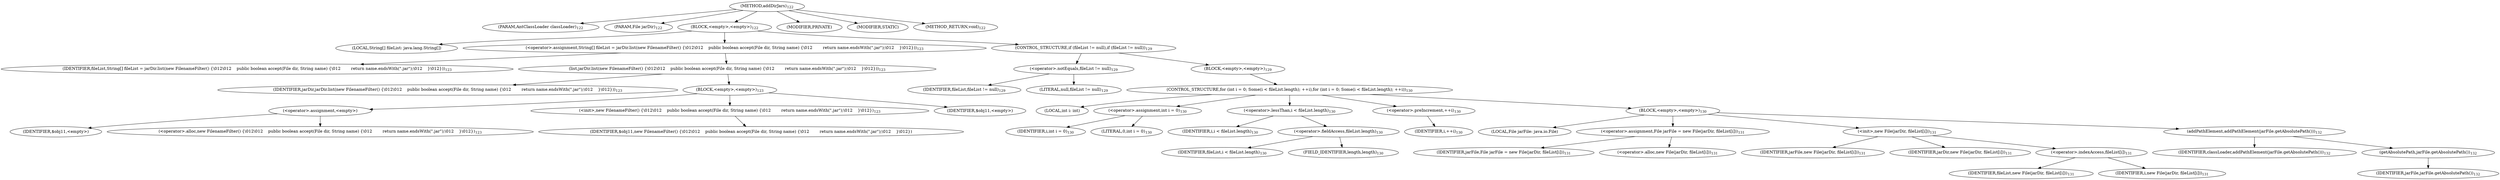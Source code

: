 digraph "addDirJars" {  
"235" [label = <(METHOD,addDirJars)<SUB>122</SUB>> ]
"236" [label = <(PARAM,AntClassLoader classLoader)<SUB>122</SUB>> ]
"237" [label = <(PARAM,File jarDir)<SUB>122</SUB>> ]
"238" [label = <(BLOCK,&lt;empty&gt;,&lt;empty&gt;)<SUB>122</SUB>> ]
"239" [label = <(LOCAL,String[] fileList: java.lang.String[])> ]
"240" [label = <(&lt;operator&gt;.assignment,String[] fileList = jarDir.list(new FilenameFilter() {\012\012    public boolean accept(File dir, String name) {\012        return name.endsWith(&quot;.jar&quot;);\012    }\012}))<SUB>123</SUB>> ]
"241" [label = <(IDENTIFIER,fileList,String[] fileList = jarDir.list(new FilenameFilter() {\012\012    public boolean accept(File dir, String name) {\012        return name.endsWith(&quot;.jar&quot;);\012    }\012}))<SUB>123</SUB>> ]
"242" [label = <(list,jarDir.list(new FilenameFilter() {\012\012    public boolean accept(File dir, String name) {\012        return name.endsWith(&quot;.jar&quot;);\012    }\012}))<SUB>123</SUB>> ]
"243" [label = <(IDENTIFIER,jarDir,jarDir.list(new FilenameFilter() {\012\012    public boolean accept(File dir, String name) {\012        return name.endsWith(&quot;.jar&quot;);\012    }\012}))<SUB>123</SUB>> ]
"244" [label = <(BLOCK,&lt;empty&gt;,&lt;empty&gt;)<SUB>123</SUB>> ]
"245" [label = <(&lt;operator&gt;.assignment,&lt;empty&gt;)> ]
"246" [label = <(IDENTIFIER,$obj11,&lt;empty&gt;)> ]
"247" [label = <(&lt;operator&gt;.alloc,new FilenameFilter() {\012\012    public boolean accept(File dir, String name) {\012        return name.endsWith(&quot;.jar&quot;);\012    }\012})<SUB>123</SUB>> ]
"248" [label = <(&lt;init&gt;,new FilenameFilter() {\012\012    public boolean accept(File dir, String name) {\012        return name.endsWith(&quot;.jar&quot;);\012    }\012})<SUB>123</SUB>> ]
"249" [label = <(IDENTIFIER,$obj11,new FilenameFilter() {\012\012    public boolean accept(File dir, String name) {\012        return name.endsWith(&quot;.jar&quot;);\012    }\012})> ]
"250" [label = <(IDENTIFIER,$obj11,&lt;empty&gt;)> ]
"251" [label = <(CONTROL_STRUCTURE,if (fileList != null),if (fileList != null))<SUB>129</SUB>> ]
"252" [label = <(&lt;operator&gt;.notEquals,fileList != null)<SUB>129</SUB>> ]
"253" [label = <(IDENTIFIER,fileList,fileList != null)<SUB>129</SUB>> ]
"254" [label = <(LITERAL,null,fileList != null)<SUB>129</SUB>> ]
"255" [label = <(BLOCK,&lt;empty&gt;,&lt;empty&gt;)<SUB>129</SUB>> ]
"256" [label = <(CONTROL_STRUCTURE,for (int i = 0; Some(i &lt; fileList.length); ++i),for (int i = 0; Some(i &lt; fileList.length); ++i))<SUB>130</SUB>> ]
"257" [label = <(LOCAL,int i: int)> ]
"258" [label = <(&lt;operator&gt;.assignment,int i = 0)<SUB>130</SUB>> ]
"259" [label = <(IDENTIFIER,i,int i = 0)<SUB>130</SUB>> ]
"260" [label = <(LITERAL,0,int i = 0)<SUB>130</SUB>> ]
"261" [label = <(&lt;operator&gt;.lessThan,i &lt; fileList.length)<SUB>130</SUB>> ]
"262" [label = <(IDENTIFIER,i,i &lt; fileList.length)<SUB>130</SUB>> ]
"263" [label = <(&lt;operator&gt;.fieldAccess,fileList.length)<SUB>130</SUB>> ]
"264" [label = <(IDENTIFIER,fileList,i &lt; fileList.length)<SUB>130</SUB>> ]
"265" [label = <(FIELD_IDENTIFIER,length,length)<SUB>130</SUB>> ]
"266" [label = <(&lt;operator&gt;.preIncrement,++i)<SUB>130</SUB>> ]
"267" [label = <(IDENTIFIER,i,++i)<SUB>130</SUB>> ]
"268" [label = <(BLOCK,&lt;empty&gt;,&lt;empty&gt;)<SUB>130</SUB>> ]
"26" [label = <(LOCAL,File jarFile: java.io.File)> ]
"269" [label = <(&lt;operator&gt;.assignment,File jarFile = new File(jarDir, fileList[i]))<SUB>131</SUB>> ]
"270" [label = <(IDENTIFIER,jarFile,File jarFile = new File(jarDir, fileList[i]))<SUB>131</SUB>> ]
"271" [label = <(&lt;operator&gt;.alloc,new File(jarDir, fileList[i]))<SUB>131</SUB>> ]
"272" [label = <(&lt;init&gt;,new File(jarDir, fileList[i]))<SUB>131</SUB>> ]
"25" [label = <(IDENTIFIER,jarFile,new File(jarDir, fileList[i]))<SUB>131</SUB>> ]
"273" [label = <(IDENTIFIER,jarDir,new File(jarDir, fileList[i]))<SUB>131</SUB>> ]
"274" [label = <(&lt;operator&gt;.indexAccess,fileList[i])<SUB>131</SUB>> ]
"275" [label = <(IDENTIFIER,fileList,new File(jarDir, fileList[i]))<SUB>131</SUB>> ]
"276" [label = <(IDENTIFIER,i,new File(jarDir, fileList[i]))<SUB>131</SUB>> ]
"277" [label = <(addPathElement,addPathElement(jarFile.getAbsolutePath()))<SUB>132</SUB>> ]
"278" [label = <(IDENTIFIER,classLoader,addPathElement(jarFile.getAbsolutePath()))<SUB>132</SUB>> ]
"279" [label = <(getAbsolutePath,jarFile.getAbsolutePath())<SUB>132</SUB>> ]
"280" [label = <(IDENTIFIER,jarFile,jarFile.getAbsolutePath())<SUB>132</SUB>> ]
"281" [label = <(MODIFIER,PRIVATE)> ]
"282" [label = <(MODIFIER,STATIC)> ]
"283" [label = <(METHOD_RETURN,void)<SUB>122</SUB>> ]
  "235" -> "236" 
  "235" -> "237" 
  "235" -> "238" 
  "235" -> "281" 
  "235" -> "282" 
  "235" -> "283" 
  "238" -> "239" 
  "238" -> "240" 
  "238" -> "251" 
  "240" -> "241" 
  "240" -> "242" 
  "242" -> "243" 
  "242" -> "244" 
  "244" -> "245" 
  "244" -> "248" 
  "244" -> "250" 
  "245" -> "246" 
  "245" -> "247" 
  "248" -> "249" 
  "251" -> "252" 
  "251" -> "255" 
  "252" -> "253" 
  "252" -> "254" 
  "255" -> "256" 
  "256" -> "257" 
  "256" -> "258" 
  "256" -> "261" 
  "256" -> "266" 
  "256" -> "268" 
  "258" -> "259" 
  "258" -> "260" 
  "261" -> "262" 
  "261" -> "263" 
  "263" -> "264" 
  "263" -> "265" 
  "266" -> "267" 
  "268" -> "26" 
  "268" -> "269" 
  "268" -> "272" 
  "268" -> "277" 
  "269" -> "270" 
  "269" -> "271" 
  "272" -> "25" 
  "272" -> "273" 
  "272" -> "274" 
  "274" -> "275" 
  "274" -> "276" 
  "277" -> "278" 
  "277" -> "279" 
  "279" -> "280" 
}
